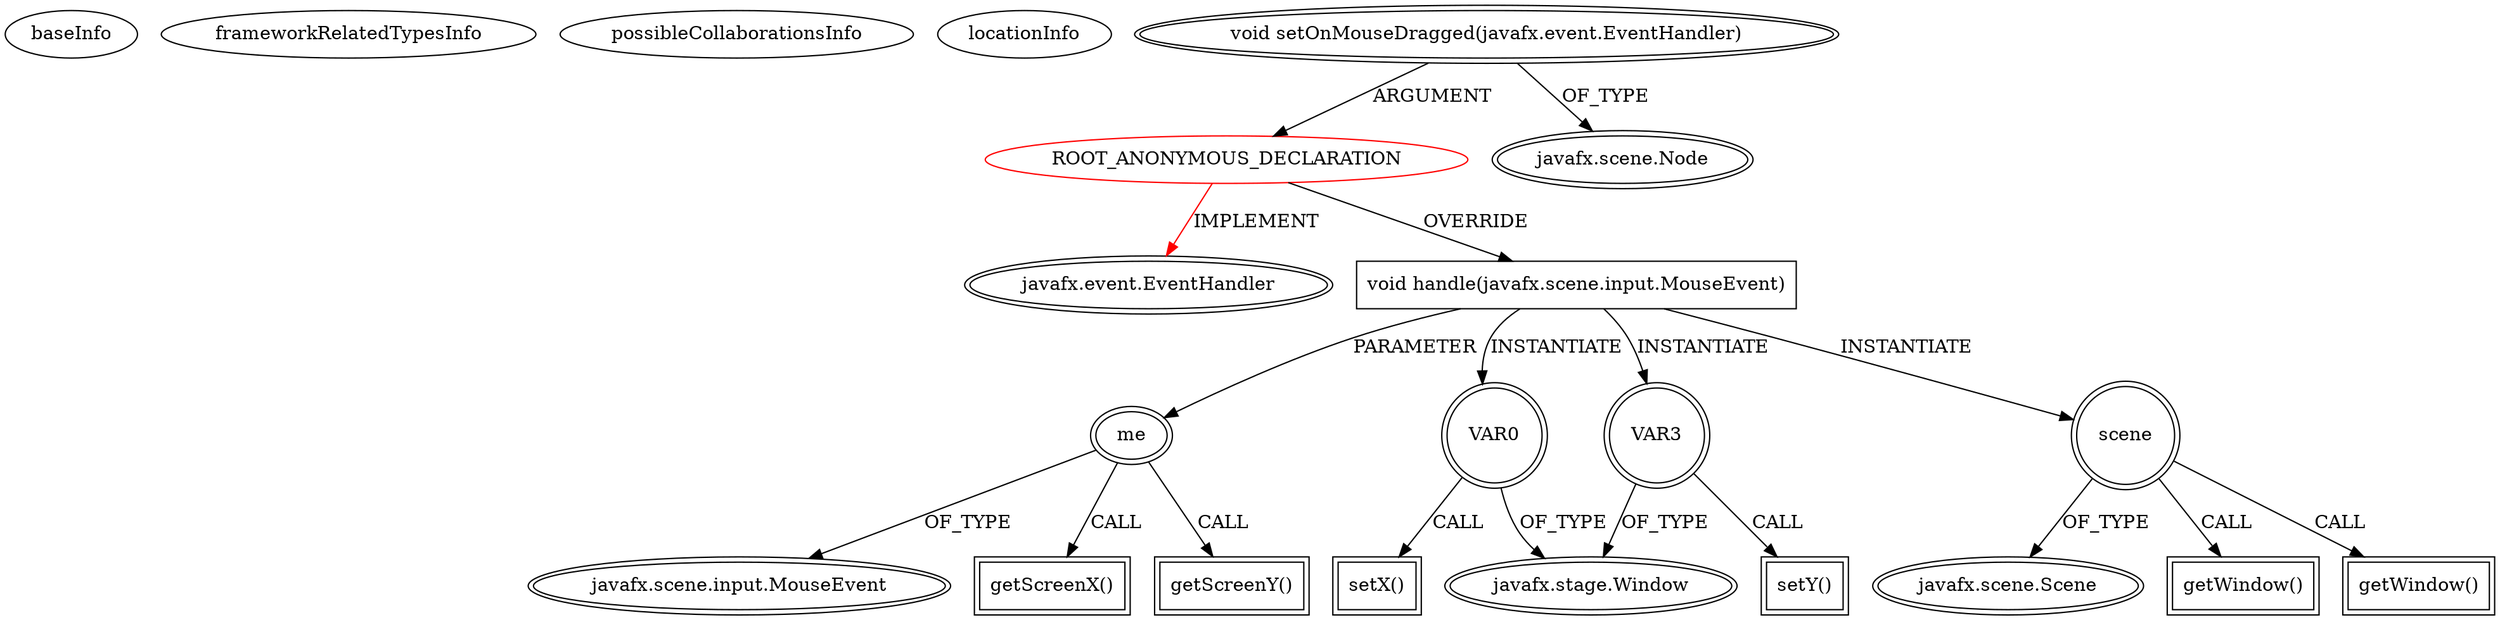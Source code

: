 digraph {
baseInfo[graphId=871,category="extension_graph",isAnonymous=true,possibleRelation=false]
frameworkRelatedTypesInfo[0="javafx.event.EventHandler"]
possibleCollaborationsInfo[]
locationInfo[projectName="Manzzz-DBClient",filePath="/Manzzz-DBClient/DBClient-master/src/main/java/com/application/view/AboutDialog.java",contextSignature="void makeWindowMovable(javafx.scene.Scene)",graphId="871"]
0[label="ROOT_ANONYMOUS_DECLARATION",vertexType="ROOT_ANONYMOUS_DECLARATION",isFrameworkType=false,color=red]
1[label="javafx.event.EventHandler",vertexType="FRAMEWORK_INTERFACE_TYPE",isFrameworkType=true,peripheries=2]
2[label="void setOnMouseDragged(javafx.event.EventHandler)",vertexType="OUTSIDE_CALL",isFrameworkType=true,peripheries=2]
3[label="javafx.scene.Node",vertexType="FRAMEWORK_CLASS_TYPE",isFrameworkType=true,peripheries=2]
4[label="void handle(javafx.scene.input.MouseEvent)",vertexType="OVERRIDING_METHOD_DECLARATION",isFrameworkType=false,shape=box]
5[label="me",vertexType="PARAMETER_DECLARATION",isFrameworkType=true,peripheries=2]
6[label="javafx.scene.input.MouseEvent",vertexType="FRAMEWORK_CLASS_TYPE",isFrameworkType=true,peripheries=2]
7[label="VAR0",vertexType="VARIABLE_EXPRESION",isFrameworkType=true,peripheries=2,shape=circle]
9[label="javafx.stage.Window",vertexType="FRAMEWORK_CLASS_TYPE",isFrameworkType=true,peripheries=2]
8[label="setX()",vertexType="INSIDE_CALL",isFrameworkType=true,peripheries=2,shape=box]
10[label="scene",vertexType="VARIABLE_EXPRESION",isFrameworkType=true,peripheries=2,shape=circle]
12[label="javafx.scene.Scene",vertexType="FRAMEWORK_CLASS_TYPE",isFrameworkType=true,peripheries=2]
11[label="getWindow()",vertexType="INSIDE_CALL",isFrameworkType=true,peripheries=2,shape=box]
14[label="getScreenX()",vertexType="INSIDE_CALL",isFrameworkType=true,peripheries=2,shape=box]
15[label="VAR3",vertexType="VARIABLE_EXPRESION",isFrameworkType=true,peripheries=2,shape=circle]
16[label="setY()",vertexType="INSIDE_CALL",isFrameworkType=true,peripheries=2,shape=box]
19[label="getWindow()",vertexType="INSIDE_CALL",isFrameworkType=true,peripheries=2,shape=box]
21[label="getScreenY()",vertexType="INSIDE_CALL",isFrameworkType=true,peripheries=2,shape=box]
0->1[label="IMPLEMENT",color=red]
2->0[label="ARGUMENT"]
2->3[label="OF_TYPE"]
0->4[label="OVERRIDE"]
5->6[label="OF_TYPE"]
4->5[label="PARAMETER"]
4->7[label="INSTANTIATE"]
7->9[label="OF_TYPE"]
7->8[label="CALL"]
4->10[label="INSTANTIATE"]
10->12[label="OF_TYPE"]
10->11[label="CALL"]
5->14[label="CALL"]
4->15[label="INSTANTIATE"]
15->9[label="OF_TYPE"]
15->16[label="CALL"]
10->19[label="CALL"]
5->21[label="CALL"]
}
